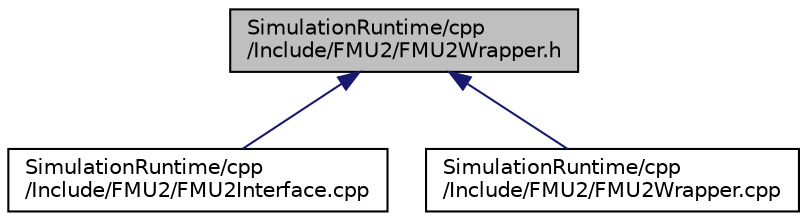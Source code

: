 digraph "SimulationRuntime/cpp/Include/FMU2/FMU2Wrapper.h"
{
  edge [fontname="Helvetica",fontsize="10",labelfontname="Helvetica",labelfontsize="10"];
  node [fontname="Helvetica",fontsize="10",shape=record];
  Node12 [label="SimulationRuntime/cpp\l/Include/FMU2/FMU2Wrapper.h",height=0.2,width=0.4,color="black", fillcolor="grey75", style="filled", fontcolor="black"];
  Node12 -> Node13 [dir="back",color="midnightblue",fontsize="10",style="solid",fontname="Helvetica"];
  Node13 [label="SimulationRuntime/cpp\l/Include/FMU2/FMU2Interface.cpp",height=0.2,width=0.4,color="black", fillcolor="white", style="filled",URL="$dd/d94/_f_m_u2_interface_8cpp.html"];
  Node12 -> Node14 [dir="back",color="midnightblue",fontsize="10",style="solid",fontname="Helvetica"];
  Node14 [label="SimulationRuntime/cpp\l/Include/FMU2/FMU2Wrapper.cpp",height=0.2,width=0.4,color="black", fillcolor="white", style="filled",URL="$d3/d01/_f_m_u2_wrapper_8cpp.html"];
}
